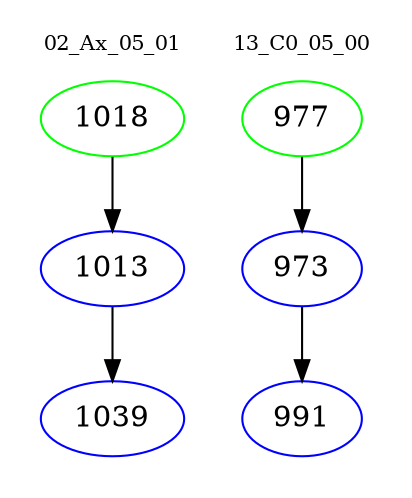 digraph{
subgraph cluster_0 {
color = white
label = "02_Ax_05_01";
fontsize=10;
T0_1018 [label="1018", color="green"]
T0_1018 -> T0_1013 [color="black"]
T0_1013 [label="1013", color="blue"]
T0_1013 -> T0_1039 [color="black"]
T0_1039 [label="1039", color="blue"]
}
subgraph cluster_1 {
color = white
label = "13_C0_05_00";
fontsize=10;
T1_977 [label="977", color="green"]
T1_977 -> T1_973 [color="black"]
T1_973 [label="973", color="blue"]
T1_973 -> T1_991 [color="black"]
T1_991 [label="991", color="blue"]
}
}
